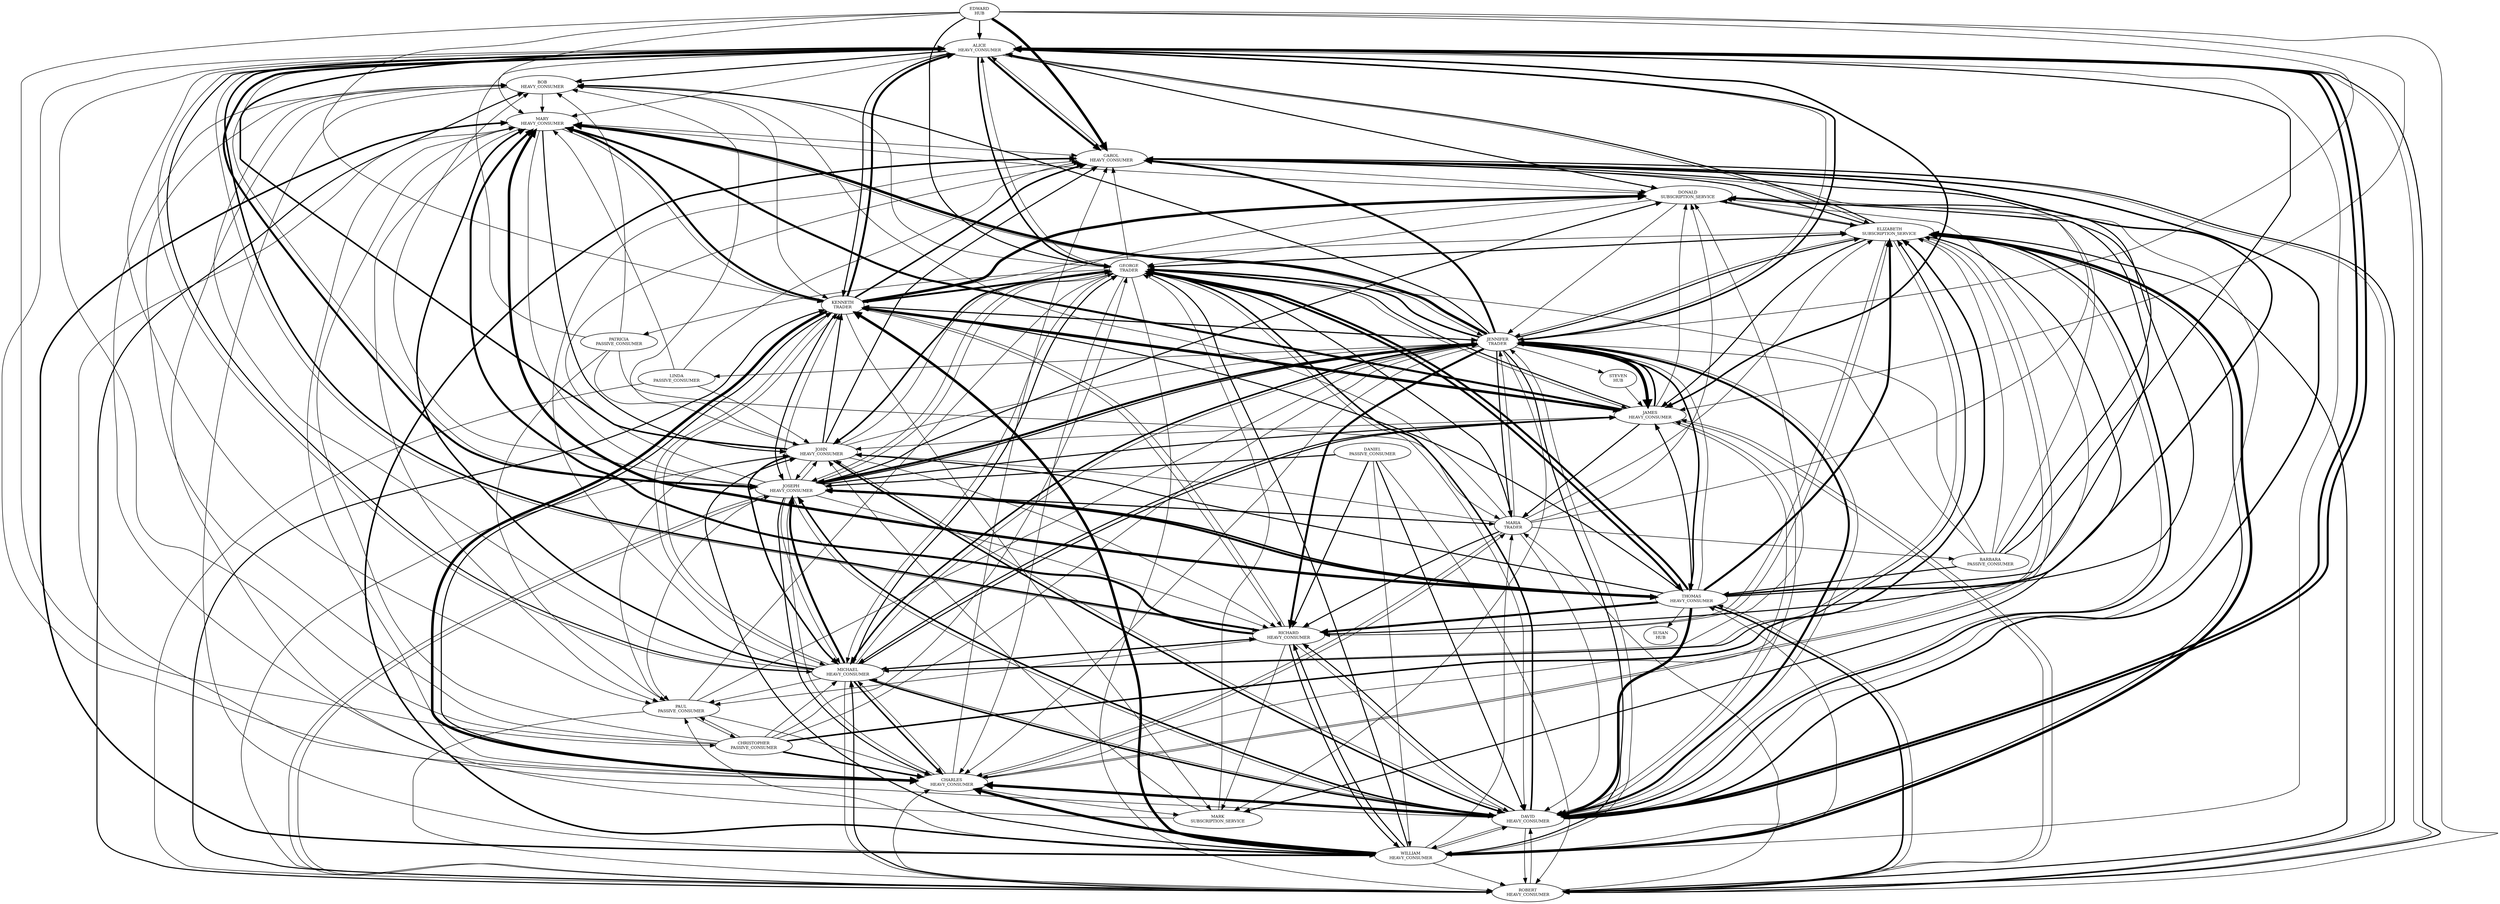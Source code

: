 // Template
digraph {
	overlap=scale
	"0x4E1A2AB821" [label="ALICE
HEAVY_CONSUMER" fontsize=8]
	"0xF48AACEB45" [label="BOB
HEAVY_CONSUMER" fontsize=8]
	"0x1F61F2636D" [label="CAROL
HEAVY_CONSUMER" fontsize=8]
	"0xBF0A11AC36" [label="JAMES
HEAVY_CONSUMER" fontsize=8]
	"0x4AC8C8F605" [label="JOHN
HEAVY_CONSUMER" fontsize=8]
	"0xBEBEC5D496" [label="ROBERT
HEAVY_CONSUMER" fontsize=8]
	"0x72EB988C3D" [label="MICHAEL
HEAVY_CONSUMER" fontsize=8]
	"0xA04BCB6DA4" [label="MARY
HEAVY_CONSUMER" fontsize=8]
	"0x3D12A81294" [label="WILLIAM
HEAVY_CONSUMER" fontsize=8]
	"0xC3E56C8D2F" [label="DAVID
HEAVY_CONSUMER" fontsize=8]
	"0x90358A3798" [label="RICHARD
HEAVY_CONSUMER" fontsize=8]
	"0x506E9F44A4" [label="CHARLES
HEAVY_CONSUMER" fontsize=8]
	"0x0F876E162C" [label="JOSEPH
HEAVY_CONSUMER" fontsize=8]
	"0xFA6DCF6EA6" [label="THOMAS
HEAVY_CONSUMER" fontsize=8]
	"0xB4C01050EF" [label="PATRICIA
PASSIVE_CONSUMER" fontsize=8]
	"0x4ACB11078D" [label="CHRISTOPHER
PASSIVE_CONSUMER" fontsize=8]
	"0xDFAA695D10" [label="LINDA
PASSIVE_CONSUMER" fontsize=8]
	"0xBADC43C4F6" [label="BARBARA
PASSIVE_CONSUMER" fontsize=8]
	"0x0A16D682B1" [label="DANIEL
PASSIVE_CONSUMER" fontsize=8]
	"0xC3B48E44D6" [label="PAUL
PASSIVE_CONSUMER" fontsize=8]
	"0xE52ADBC4BF" [label="MARK
SUBSCRIPTION_SERVICE" fontsize=8]
	"0x89BF48E2C8" [label="ELIZABETH
SUBSCRIPTION_SERVICE" fontsize=8]
	"0x381A9649BB" [label="DONALD
SUBSCRIPTION_SERVICE" fontsize=8]
	"0xA47F13CE97" [label="JENNIFER
TRADER" fontsize=8]
	"0x32C6E0B86C" [label="GEORGE
TRADER" fontsize=8]
	"0x79E751C5A8" [label="MARIA
TRADER" fontsize=8]
	"0x6EB8CE5D44" [label="KENNETH
TRADER" fontsize=8]
	"0x21F3F20538" [label="SUSAN
HUB" fontsize=8]
	"0x775F565769" [label="STEVEN
HUB" fontsize=8]
	"0xA574604B2E" [label="EDWARD
HUB" fontsize=8]
	"0xBADC43C4F6" -> "0x4E1A2AB821" [penwidth=2]
	"0xF48AACEB45" -> "0x6EB8CE5D44" [penwidth=1]
	"0x4ACB11078D" -> "0x89BF48E2C8" [penwidth=3]
	"0x32C6E0B86C" -> "0xFA6DCF6EA6" [penwidth=4]
	"0x90358A3798" -> "0xA04BCB6DA4" [penwidth=4]
	"0xBEBEC5D496" -> "0x72EB988C3D" [penwidth=2]
	"0xA574604B2E" -> "0x32C6E0B86C" [penwidth=2]
	"0x72EB988C3D" -> "0x32C6E0B86C" [penwidth=2]
	"0xBF0A11AC36" -> "0x6EB8CE5D44" [penwidth=3]
	"0xA04BCB6DA4" -> "0x4AC8C8F605" [penwidth=2]
	"0x89BF48E2C8" -> "0xBF0A11AC36" [penwidth=2]
	"0x4ACB11078D" -> "0x506E9F44A4" [penwidth=3]
	"0x89BF48E2C8" -> "0x1F61F2636D" [penwidth=2]
	"0xA04BCB6DA4" -> "0x506E9F44A4" [penwidth=1]
	"0xBF0A11AC36" -> "0xBEBEC5D496" [penwidth=1]
	"0xC3B48E44D6" -> "0x32C6E0B86C" [penwidth=1]
	"0xBF0A11AC36" -> "0x32C6E0B86C" [penwidth=2]
	"0xA574604B2E" -> "0x6EB8CE5D44" [penwidth=1]
	"0x32C6E0B86C" -> "0x4E1A2AB821" [penwidth=1]
	"0x506E9F44A4" -> "0x1F61F2636D" [penwidth=1]
	"0xA47F13CE97" -> "0xBF0A11AC36" [penwidth=6]
	"0x4E1A2AB821" -> "0xC3E56C8D2F" [penwidth=4]
	"0x72EB988C3D" -> "0x381A9649BB" [penwidth=1]
	"0x6EB8CE5D44" -> "0x506E9F44A4" [penwidth=5]
	"0x79E751C5A8" -> "0xBADC43C4F6" [penwidth=1]
	"0x381A9649BB" -> "0xA47F13CE97" [penwidth=1]
	"0x4E1A2AB821" -> "0xA47F13CE97" [penwidth=1]
	"0xA47F13CE97" -> "0xFA6DCF6EA6" [penwidth=3]
	"0x72EB988C3D" -> "0x1F61F2636D" [penwidth=1]
	"0x90358A3798" -> "0x381A9649BB" [penwidth=2]
	"0x3D12A81294" -> "0x506E9F44A4" [penwidth=5]
	"0xA47F13CE97" -> "0x4E1A2AB821" [penwidth=3]
	"0xBEBEC5D496" -> "0x6EB8CE5D44" [penwidth=2]
	"0x90358A3798" -> "0x6EB8CE5D44" [penwidth=1]
	"0xA47F13CE97" -> "0x0F876E162C" [penwidth=4]
	"0x89BF48E2C8" -> "0xE52ADBC4BF" [penwidth=2]
	"0xA47F13CE97" -> "0xA04BCB6DA4" [penwidth=5]
	"0x6EB8CE5D44" -> "0x32C6E0B86C" [penwidth=3]
	"0xBADC43C4F6" -> "0x381A9649BB" [penwidth=1]
	"0xFA6DCF6EA6" -> "0x89BF48E2C8" [penwidth=4]
	"0x3D12A81294" -> "0x4AC8C8F605" [penwidth=2]
	"0xBF0A11AC36" -> "0x79E751C5A8" [penwidth=2]
	"0x72EB988C3D" -> "0xC3E56C8D2F" [penwidth=3]
	"0x79E751C5A8" -> "0xC3E56C8D2F" [penwidth=1]
	"0x72EB988C3D" -> "0xBF0A11AC36" [penwidth=2]
	"0xBADC43C4F6" -> "0xA47F13CE97" [penwidth=1]
	"0xA47F13CE97" -> "0x72EB988C3D" [penwidth=3]
	"0x6EB8CE5D44" -> "0x381A9649BB" [penwidth=5]
	"0x79E751C5A8" -> "0x0F876E162C" [penwidth=2]
	"0x6EB8CE5D44" -> "0x89BF48E2C8" [penwidth=1]
	"0x32C6E0B86C" -> "0x1F61F2636D" [penwidth=1]
	"0x0F876E162C" -> "0xBEBEC5D496" [penwidth=1]
	"0xC3E56C8D2F" -> "0x0F876E162C" [penwidth=3]
	"0xA47F13CE97" -> "0x32C6E0B86C" [penwidth=3]
	"0x3D12A81294" -> "0xA04BCB6DA4" [penwidth=3]
	"0xA04BCB6DA4" -> "0xA47F13CE97" [penwidth=1]
	"0x4E1A2AB821" -> "0x32C6E0B86C" [penwidth=3]
	"0x4E1A2AB821" -> "0x1F61F2636D" [penwidth=4]
	"0x381A9649BB" -> "0x89BF48E2C8" [penwidth=2]
	"0xC3E56C8D2F" -> "0x90358A3798" [penwidth=2]
	"0xC3E56C8D2F" -> "0x4E1A2AB821" [penwidth=4]
	"0x4ACB11078D" -> "0xA47F13CE97" [penwidth=1]
	"0x4AC8C8F605" -> "0x381A9649BB" [penwidth=1]
	"0xA574604B2E" -> "0x4ACB11078D" [penwidth=1]
	"0xFA6DCF6EA6" -> "0xA04BCB6DA4" [penwidth=5]
	"0x4ACB11078D" -> "0x72EB988C3D" [penwidth=1]
	"0x32C6E0B86C" -> "0xC3E56C8D2F" [penwidth=1]
	"0x90358A3798" -> "0xC3E56C8D2F" [penwidth=1]
	"0x72EB988C3D" -> "0x90358A3798" [penwidth=2]
	"0xBEBEC5D496" -> "0x0F876E162C" [penwidth=1]
	"0xA574604B2E" -> "0xA47F13CE97" [penwidth=1]
	"0xA47F13CE97" -> "0x90358A3798" [penwidth=4]
	"0x72EB988C3D" -> "0x6EB8CE5D44" [penwidth=1]
	"0x6EB8CE5D44" -> "0x1F61F2636D" [penwidth=3]
	"0x72EB988C3D" -> "0xC3B48E44D6" [penwidth=1]
	"0x3D12A81294" -> "0xBEBEC5D496" [penwidth=1]
	"0xDFAA695D10" -> "0xA04BCB6DA4" [penwidth=1]
	"0xFA6DCF6EA6" -> "0x0F876E162C" [penwidth=3]
	"0x0F876E162C" -> "0xBF0A11AC36" [penwidth=2]
	"0x3D12A81294" -> "0x32C6E0B86C" [penwidth=2]
	"0xFA6DCF6EA6" -> "0x4AC8C8F605" [penwidth=2]
	"0xBF0A11AC36" -> "0xA04BCB6DA4" [penwidth=4]
	"0xBADC43C4F6" -> "0x1F61F2636D" [penwidth=2]
	"0xC3B48E44D6" -> "0x506E9F44A4" [penwidth=1]
	"0x72EB988C3D" -> "0x506E9F44A4" [penwidth=3]
	"0xBEBEC5D496" -> "0xF48AACEB45" [penwidth=2]
	"0x72EB988C3D" -> "0x89BF48E2C8" [penwidth=2]
	"0xFA6DCF6EA6" -> "0xBEBEC5D496" [penwidth=3]
	"0x0A16D682B1" -> "0xC3E56C8D2F" [penwidth=2]
	"0x32C6E0B86C" -> "0x506E9F44A4" [penwidth=1]
	"0x4AC8C8F605" -> "0x1F61F2636D" [penwidth=2]
	"0x506E9F44A4" -> "0xE52ADBC4BF" [penwidth=1]
	"0xA47F13CE97" -> "0x6EB8CE5D44" [penwidth=1]
	"0xBF0A11AC36" -> "0x72EB988C3D" [penwidth=2]
	"0x6EB8CE5D44" -> "0x4E1A2AB821" [penwidth=4]
	"0x0F876E162C" -> "0x4AC8C8F605" [penwidth=1]
	"0xC3E56C8D2F" -> "0x381A9649BB" [penwidth=1]
	"0x90358A3798" -> "0xE52ADBC4BF" [penwidth=1]
	"0xA47F13CE97" -> "0xF48AACEB45" [penwidth=2]
	"0xFA6DCF6EA6" -> "0x90358A3798" [penwidth=4]
	"0x0F876E162C" -> "0xA47F13CE97" [penwidth=2]
	"0xA574604B2E" -> "0xA04BCB6DA4" [penwidth=1]
	"0x72EB988C3D" -> "0xA47F13CE97" [penwidth=1]
	"0x6EB8CE5D44" -> "0x0F876E162C" [penwidth=2]
	"0xC3E56C8D2F" -> "0x89BF48E2C8" [penwidth=3]
	"0x4E1A2AB821" -> "0x0F876E162C" [penwidth=4]
	"0x1F61F2636D" -> "0x381A9649BB" [penwidth=1]
	"0xFA6DCF6EA6" -> "0xC3E56C8D2F" [penwidth=5]
	"0x4AC8C8F605" -> "0x0F876E162C" [penwidth=1]
	"0x4AC8C8F605" -> "0xA47F13CE97" [penwidth=1]
	"0xFA6DCF6EA6" -> "0xBF0A11AC36" [penwidth=2]
	"0x4AC8C8F605" -> "0x6EB8CE5D44" [penwidth=2]
	"0xB4C01050EF" -> "0xF48AACEB45" [penwidth=1]
	"0x0F876E162C" -> "0xC3B48E44D6" [penwidth=1]
	"0xA574604B2E" -> "0xBF0A11AC36" [penwidth=1]
	"0xA47F13CE97" -> "0x1F61F2636D" [penwidth=4]
	"0xA574604B2E" -> "0x1F61F2636D" [penwidth=5]
	"0x72EB988C3D" -> "0x0F876E162C" [penwidth=4]
	"0x3D12A81294" -> "0x6EB8CE5D44" [penwidth=5]
	"0x32C6E0B86C" -> "0x72EB988C3D" [penwidth=1]
	"0x4ACB11078D" -> "0x4E1A2AB821" [penwidth=1]
	"0xC3E56C8D2F" -> "0xA04BCB6DA4" [penwidth=1]
	"0x89BF48E2C8" -> "0x4E1A2AB821" [penwidth=2]
	"0x89BF48E2C8" -> "0x32C6E0B86C" [penwidth=2]
	"0x4E1A2AB821" -> "0xF48AACEB45" [penwidth=2]
	"0xA574604B2E" -> "0xBEBEC5D496" [penwidth=1]
	"0xC3E56C8D2F" -> "0x1F61F2636D" [penwidth=3]
	"0xA04BCB6DA4" -> "0x1F61F2636D" [penwidth=1]
	"0x4AC8C8F605" -> "0x4E1A2AB821" [penwidth=3]
	"0x79E751C5A8" -> "0x90358A3798" [penwidth=2]
	"0x72EB988C3D" -> "0x4E1A2AB821" [penwidth=2]
	"0x6EB8CE5D44" -> "0xA04BCB6DA4" [penwidth=4]
	"0x79E751C5A8" -> "0x4AC8C8F605" [penwidth=1]
	"0x90358A3798" -> "0x4E1A2AB821" [penwidth=3]
	"0x4E1A2AB821" -> "0x72EB988C3D" [penwidth=1]
	"0xBEBEC5D496" -> "0x1F61F2636D" [penwidth=2]
	"0xC3E56C8D2F" -> "0x32C6E0B86C" [penwidth=3]
	"0x4E1A2AB821" -> "0xBF0A11AC36" [penwidth=3]
	"0x0F876E162C" -> "0x381A9649BB" [penwidth=2]
	"0x32C6E0B86C" -> "0xBF0A11AC36" [penwidth=1]
	"0x3D12A81294" -> "0x89BF48E2C8" [penwidth=5]
	"0x32C6E0B86C" -> "0x4AC8C8F605" [penwidth=3]
	"0xA04BCB6DA4" -> "0x0F876E162C" [penwidth=1]
	"0x0A16D682B1" -> "0x0F876E162C" [penwidth=2]
	"0xBADC43C4F6" -> "0xFA6DCF6EA6" [penwidth=2]
	"0xDFAA695D10" -> "0x4AC8C8F605" [penwidth=1]
	"0xA574604B2E" -> "0x4E1A2AB821" [penwidth=2]
	"0x0F876E162C" -> "0x506E9F44A4" [penwidth=2]
	"0x0F876E162C" -> "0x6EB8CE5D44" [penwidth=1]
	"0x4ACB11078D" -> "0x32C6E0B86C" [penwidth=1]
	"0x0A16D682B1" -> "0xBEBEC5D496" [penwidth=1]
	"0x4AC8C8F605" -> "0x90358A3798" [penwidth=1]
	"0xE52ADBC4BF" -> "0x32C6E0B86C" [penwidth=1]
	"0x89BF48E2C8" -> "0x90358A3798" [penwidth=1]
	"0x6EB8CE5D44" -> "0x72EB988C3D" [penwidth=1]
	"0x4AC8C8F605" -> "0x72EB988C3D" [penwidth=3]
	"0x775F565769" -> "0xBF0A11AC36" [penwidth=1]
	"0xB4C01050EF" -> "0xC3B48E44D6" [penwidth=1]
	"0x3D12A81294" -> "0x1F61F2636D" [penwidth=3]
	"0xC3B48E44D6" -> "0x4AC8C8F605" [penwidth=1]
	"0xA47F13CE97" -> "0x506E9F44A4" [penwidth=1]
	"0x89BF48E2C8" -> "0xA47F13CE97" [penwidth=1]
	"0x72EB988C3D" -> "0xA04BCB6DA4" [penwidth=3]
	"0xFA6DCF6EA6" -> "0x1F61F2636D" [penwidth=3]
	"0x4E1A2AB821" -> "0x89BF48E2C8" [penwidth=1]
	"0xA04BCB6DA4" -> "0x6EB8CE5D44" [penwidth=1]
	"0x0F876E162C" -> "0xFA6DCF6EA6" [penwidth=4]
	"0xF48AACEB45" -> "0x3D12A81294" [penwidth=1]
	"0xB4C01050EF" -> "0x4E1A2AB821" [penwidth=1]
	"0xBEBEC5D496" -> "0xBF0A11AC36" [penwidth=1]
	"0x0A16D682B1" -> "0x90358A3798" [penwidth=2]
	"0x3D12A81294" -> "0x79E751C5A8" [penwidth=1]
	"0xA47F13CE97" -> "0x89BF48E2C8" [penwidth=2]
	"0x0F876E162C" -> "0xC3E56C8D2F" [penwidth=1]
	"0x0F876E162C" -> "0x79E751C5A8" [penwidth=1]
	"0x0F876E162C" -> "0xF48AACEB45" [penwidth=1]
	"0x506E9F44A4" -> "0x72EB988C3D" [penwidth=1]
	"0x32C6E0B86C" -> "0x6EB8CE5D44" [penwidth=1]
	"0x6EB8CE5D44" -> "0xBF0A11AC36" [penwidth=3]
	"0xA47F13CE97" -> "0xE52ADBC4BF" [penwidth=1]
	"0xE52ADBC4BF" -> "0x4AC8C8F605" [penwidth=1]
	"0x3D12A81294" -> "0xA47F13CE97" [penwidth=1]
	"0x4E1A2AB821" -> "0x381A9649BB" [penwidth=2]
	"0x506E9F44A4" -> "0x4E1A2AB821" [penwidth=1]
	"0xBEBEC5D496" -> "0x89BF48E2C8" [penwidth=2]
	"0xBEBEC5D496" -> "0xC3E56C8D2F" [penwidth=1]
	"0xA47F13CE97" -> "0xC3E56C8D2F" [penwidth=4]
	"0x3D12A81294" -> "0xFA6DCF6EA6" [penwidth=1]
	"0x90358A3798" -> "0x89BF48E2C8" [penwidth=1]
	"0xC3E56C8D2F" -> "0x506E9F44A4" [penwidth=5]
	"0xBEBEC5D496" -> "0x4E1A2AB821" [penwidth=2]
	"0x4E1A2AB821" -> "0x90358A3798" [penwidth=1]
	"0x3D12A81294" -> "0x4E1A2AB821" [penwidth=1]
	"0x89BF48E2C8" -> "0x506E9F44A4" [penwidth=1]
	"0x90358A3798" -> "0xC3B48E44D6" [penwidth=1]
	"0xFA6DCF6EA6" -> "0x32C6E0B86C" [penwidth=4]
	"0x4E1A2AB821" -> "0xC3B48E44D6" [penwidth=1]
	"0xC3B48E44D6" -> "0xA47F13CE97" [penwidth=1]
	"0x32C6E0B86C" -> "0xF48AACEB45" [penwidth=1]
	"0xA47F13CE97" -> "0x79E751C5A8" [penwidth=2]
	"0xFA6DCF6EA6" -> "0xA47F13CE97" [penwidth=1]
	"0x89BF48E2C8" -> "0x381A9649BB" [penwidth=1]
	"0x0F876E162C" -> "0x32C6E0B86C" [penwidth=1]
	"0xBF0A11AC36" -> "0x381A9649BB" [penwidth=1]
	"0x6EB8CE5D44" -> "0xE52ADBC4BF" [penwidth=1]
	"0xBADC43C4F6" -> "0x32C6E0B86C" [penwidth=1]
	"0xBF0A11AC36" -> "0x4AC8C8F605" [penwidth=1]
	"0xC3E56C8D2F" -> "0x4AC8C8F605" [penwidth=1]
	"0xC3B48E44D6" -> "0xBEBEC5D496" [penwidth=1]
	"0xA47F13CE97" -> "0x3D12A81294" [penwidth=2]
	"0x4ACB11078D" -> "0xA04BCB6DA4" [penwidth=1]
	"0xBF0A11AC36" -> "0xC3E56C8D2F" [penwidth=1]
	"0xFA6DCF6EA6" -> "0x6EB8CE5D44" [penwidth=2]
	"0x79E751C5A8" -> "0x1F61F2636D" [penwidth=1]
	"0x4AC8C8F605" -> "0xF48AACEB45" [penwidth=1]
	"0xB4C01050EF" -> "0x4AC8C8F605" [penwidth=1]
	"0xDFAA695D10" -> "0x1F61F2636D" [penwidth=1]
	"0x79E751C5A8" -> "0x506E9F44A4" [penwidth=1]
	"0x506E9F44A4" -> "0x0F876E162C" [penwidth=1]
	"0x6EB8CE5D44" -> "0xA47F13CE97" [penwidth=2]
	"0x4E1A2AB821" -> "0x6EB8CE5D44" [penwidth=2]
	"0xC3E56C8D2F" -> "0xBEBEC5D496" [penwidth=1]
	"0x79E751C5A8" -> "0x381A9649BB" [penwidth=1]
	"0x506E9F44A4" -> "0x79E751C5A8" [penwidth=1]
	"0x3D12A81294" -> "0xC3B48E44D6" [penwidth=1]
	"0x32C6E0B86C" -> "0x0F876E162C" [penwidth=1]
	"0xC3E56C8D2F" -> "0x72EB988C3D" [penwidth=1]
	"0x4ACB11078D" -> "0xC3B48E44D6" [penwidth=1]
	"0x32C6E0B86C" -> "0xBEBEC5D496" [penwidth=1]
	"0xBF0A11AC36" -> "0xA47F13CE97" [penwidth=3]
	"0x32C6E0B86C" -> "0x79E751C5A8" [penwidth=2]
	"0x32C6E0B86C" -> "0x89BF48E2C8" [penwidth=1]
	"0x79E751C5A8" -> "0xF48AACEB45" [penwidth=1]
	"0x4AC8C8F605" -> "0xC3E56C8D2F" [penwidth=3]
	"0x506E9F44A4" -> "0x6EB8CE5D44" [penwidth=2]
	"0x1F61F2636D" -> "0x4E1A2AB821" [penwidth=1]
	"0xA47F13CE97" -> "0x775F565769" [penwidth=1]
	"0x89BF48E2C8" -> "0x3D12A81294" [penwidth=2]
	"0xA04BCB6DA4" -> "0x381A9649BB" [penwidth=1]
	"0x506E9F44A4" -> "0x381A9649BB" [penwidth=1]
	"0xBADC43C4F6" -> "0x89BF48E2C8" [penwidth=1]
	"0x3D12A81294" -> "0xC3E56C8D2F" [penwidth=1]
	"0x90358A3798" -> "0x3D12A81294" [penwidth=2]
	"0x506E9F44A4" -> "0x89BF48E2C8" [penwidth=1]
	"0xC3E56C8D2F" -> "0xA47F13CE97" [penwidth=1]
	"0x79E751C5A8" -> "0x89BF48E2C8" [penwidth=1]
	"0x0F876E162C" -> "0x72EB988C3D" [penwidth=1]
	"0x72EB988C3D" -> "0xBEBEC5D496" [penwidth=1]
	"0x0F876E162C" -> "0x4E1A2AB821" [penwidth=1]
	"0xFA6DCF6EA6" -> "0x381A9649BB" [penwidth=2]
	"0x32C6E0B86C" -> "0xB4C01050EF" [penwidth=1]
	"0x0A16D682B1" -> "0x3D12A81294" [penwidth=1]
	"0x506E9F44A4" -> "0xF48AACEB45" [penwidth=1]
	"0x4ACB11078D" -> "0xF48AACEB45" [penwidth=1]
	"0x4AC8C8F605" -> "0xBEBEC5D496" [penwidth=1]
	"0x3D12A81294" -> "0x90358A3798" [penwidth=2]
	"0xA47F13CE97" -> "0xDFAA695D10" [penwidth=1]
	"0x0F876E162C" -> "0x1F61F2636D" [penwidth=1]
	"0x506E9F44A4" -> "0xC3E56C8D2F" [penwidth=1]
	"0x79E751C5A8" -> "0xA47F13CE97" [penwidth=1]
	"0x381A9649BB" -> "0x32C6E0B86C" [penwidth=1]
	"0xDFAA695D10" -> "0xBEBEC5D496" [penwidth=1]
	"0x4E1A2AB821" -> "0xA04BCB6DA4" [penwidth=1]
	"0xBEBEC5D496" -> "0x79E751C5A8" [penwidth=1]
	"0xC3E56C8D2F" -> "0xBF0A11AC36" [penwidth=1]
	"0x4E1A2AB821" -> "0xBEBEC5D496" [penwidth=1]
	"0xF48AACEB45" -> "0xA04BCB6DA4" [penwidth=1]
	"0xE52ADBC4BF" -> "0xF48AACEB45" [penwidth=1]
	"0x6EB8CE5D44" -> "0x90358A3798" [penwidth=1]
	"0x90358A3798" -> "0x72EB988C3D" [penwidth=1]
	"0xBEBEC5D496" -> "0xFA6DCF6EA6" [penwidth=1]
	"0x89BF48E2C8" -> "0x72EB988C3D" [penwidth=1]
	"0xBEBEC5D496" -> "0x506E9F44A4" [penwidth=1]
	"0xB4C01050EF" -> "0x79E751C5A8" [penwidth=1]
	"0x89BF48E2C8" -> "0xC3E56C8D2F" [penwidth=1]
	"0x0F876E162C" -> "0x90358A3798" [penwidth=1]
	"0x72EB988C3D" -> "0xF48AACEB45" [penwidth=1]
	"0xFA6DCF6EA6" -> "0x21F3F20538" [penwidth=1]
	"0x1F61F2636D" -> "0xBEBEC5D496" [penwidth=1]
	"0xC3E56C8D2F" -> "0x3D12A81294" [penwidth=1]
	"0xA04BCB6DA4" -> "0xC3B48E44D6" [penwidth=1]
	"0xC3B48E44D6" -> "0x4ACB11078D" [penwidth=1]
}
